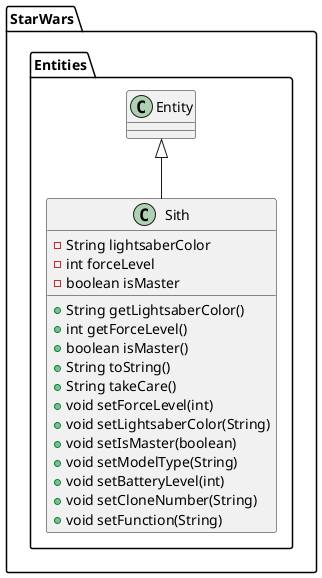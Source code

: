 @startuml
class StarWars.Entities.Sith {
- String lightsaberColor
- int forceLevel
- boolean isMaster
+ String getLightsaberColor()
+ int getForceLevel()
+ boolean isMaster()
+ String toString()
+ String takeCare()
+ void setForceLevel(int)
+ void setLightsaberColor(String)
+ void setIsMaster(boolean)
+ void setModelType(String)
+ void setBatteryLevel(int)
+ void setCloneNumber(String)
+ void setFunction(String)
}




StarWars.Entities.Entity <|-- StarWars.Entities.Sith
@enduml